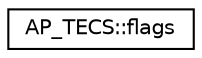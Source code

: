 digraph "Graphical Class Hierarchy"
{
 // INTERACTIVE_SVG=YES
  edge [fontname="Helvetica",fontsize="10",labelfontname="Helvetica",labelfontsize="10"];
  node [fontname="Helvetica",fontsize="10",shape=record];
  rankdir="LR";
  Node1 [label="AP_TECS::flags",height=0.2,width=0.4,color="black", fillcolor="white", style="filled",URL="$structAP__TECS_1_1flags.html"];
}
